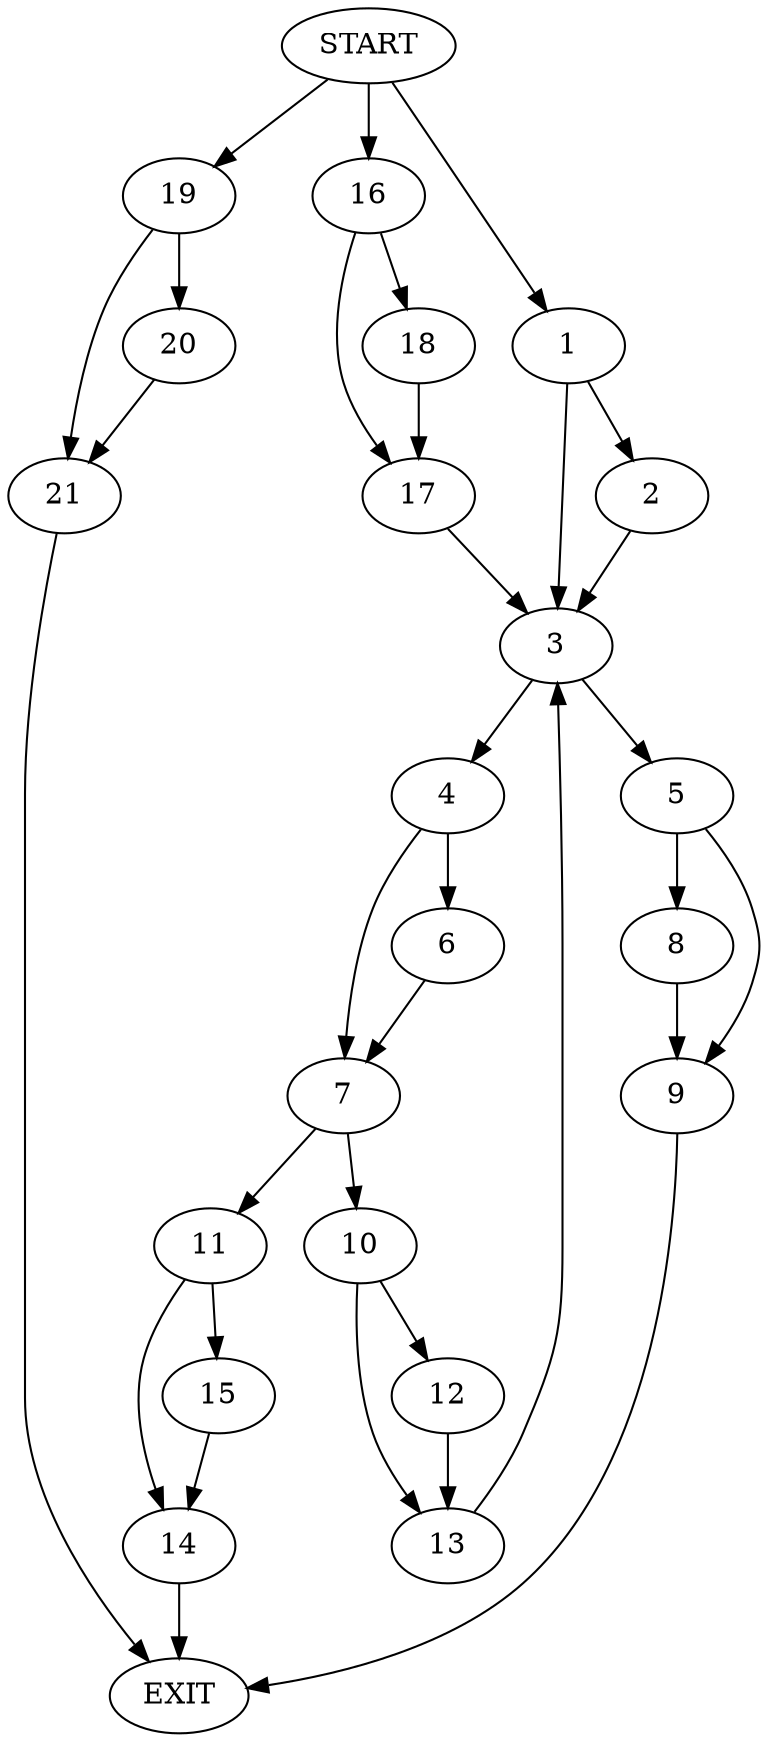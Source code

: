 digraph {
0 [label="START"]
22 [label="EXIT"]
0 -> 1
1 -> 2
1 -> 3
3 -> 4
3 -> 5
2 -> 3
4 -> 6
4 -> 7
5 -> 8
5 -> 9
7 -> 10
7 -> 11
6 -> 7
10 -> 12
10 -> 13
11 -> 14
11 -> 15
15 -> 14
14 -> 22
12 -> 13
13 -> 3
0 -> 16
16 -> 17
16 -> 18
18 -> 17
17 -> 3
9 -> 22
8 -> 9
0 -> 19
19 -> 20
19 -> 21
21 -> 22
20 -> 21
}
